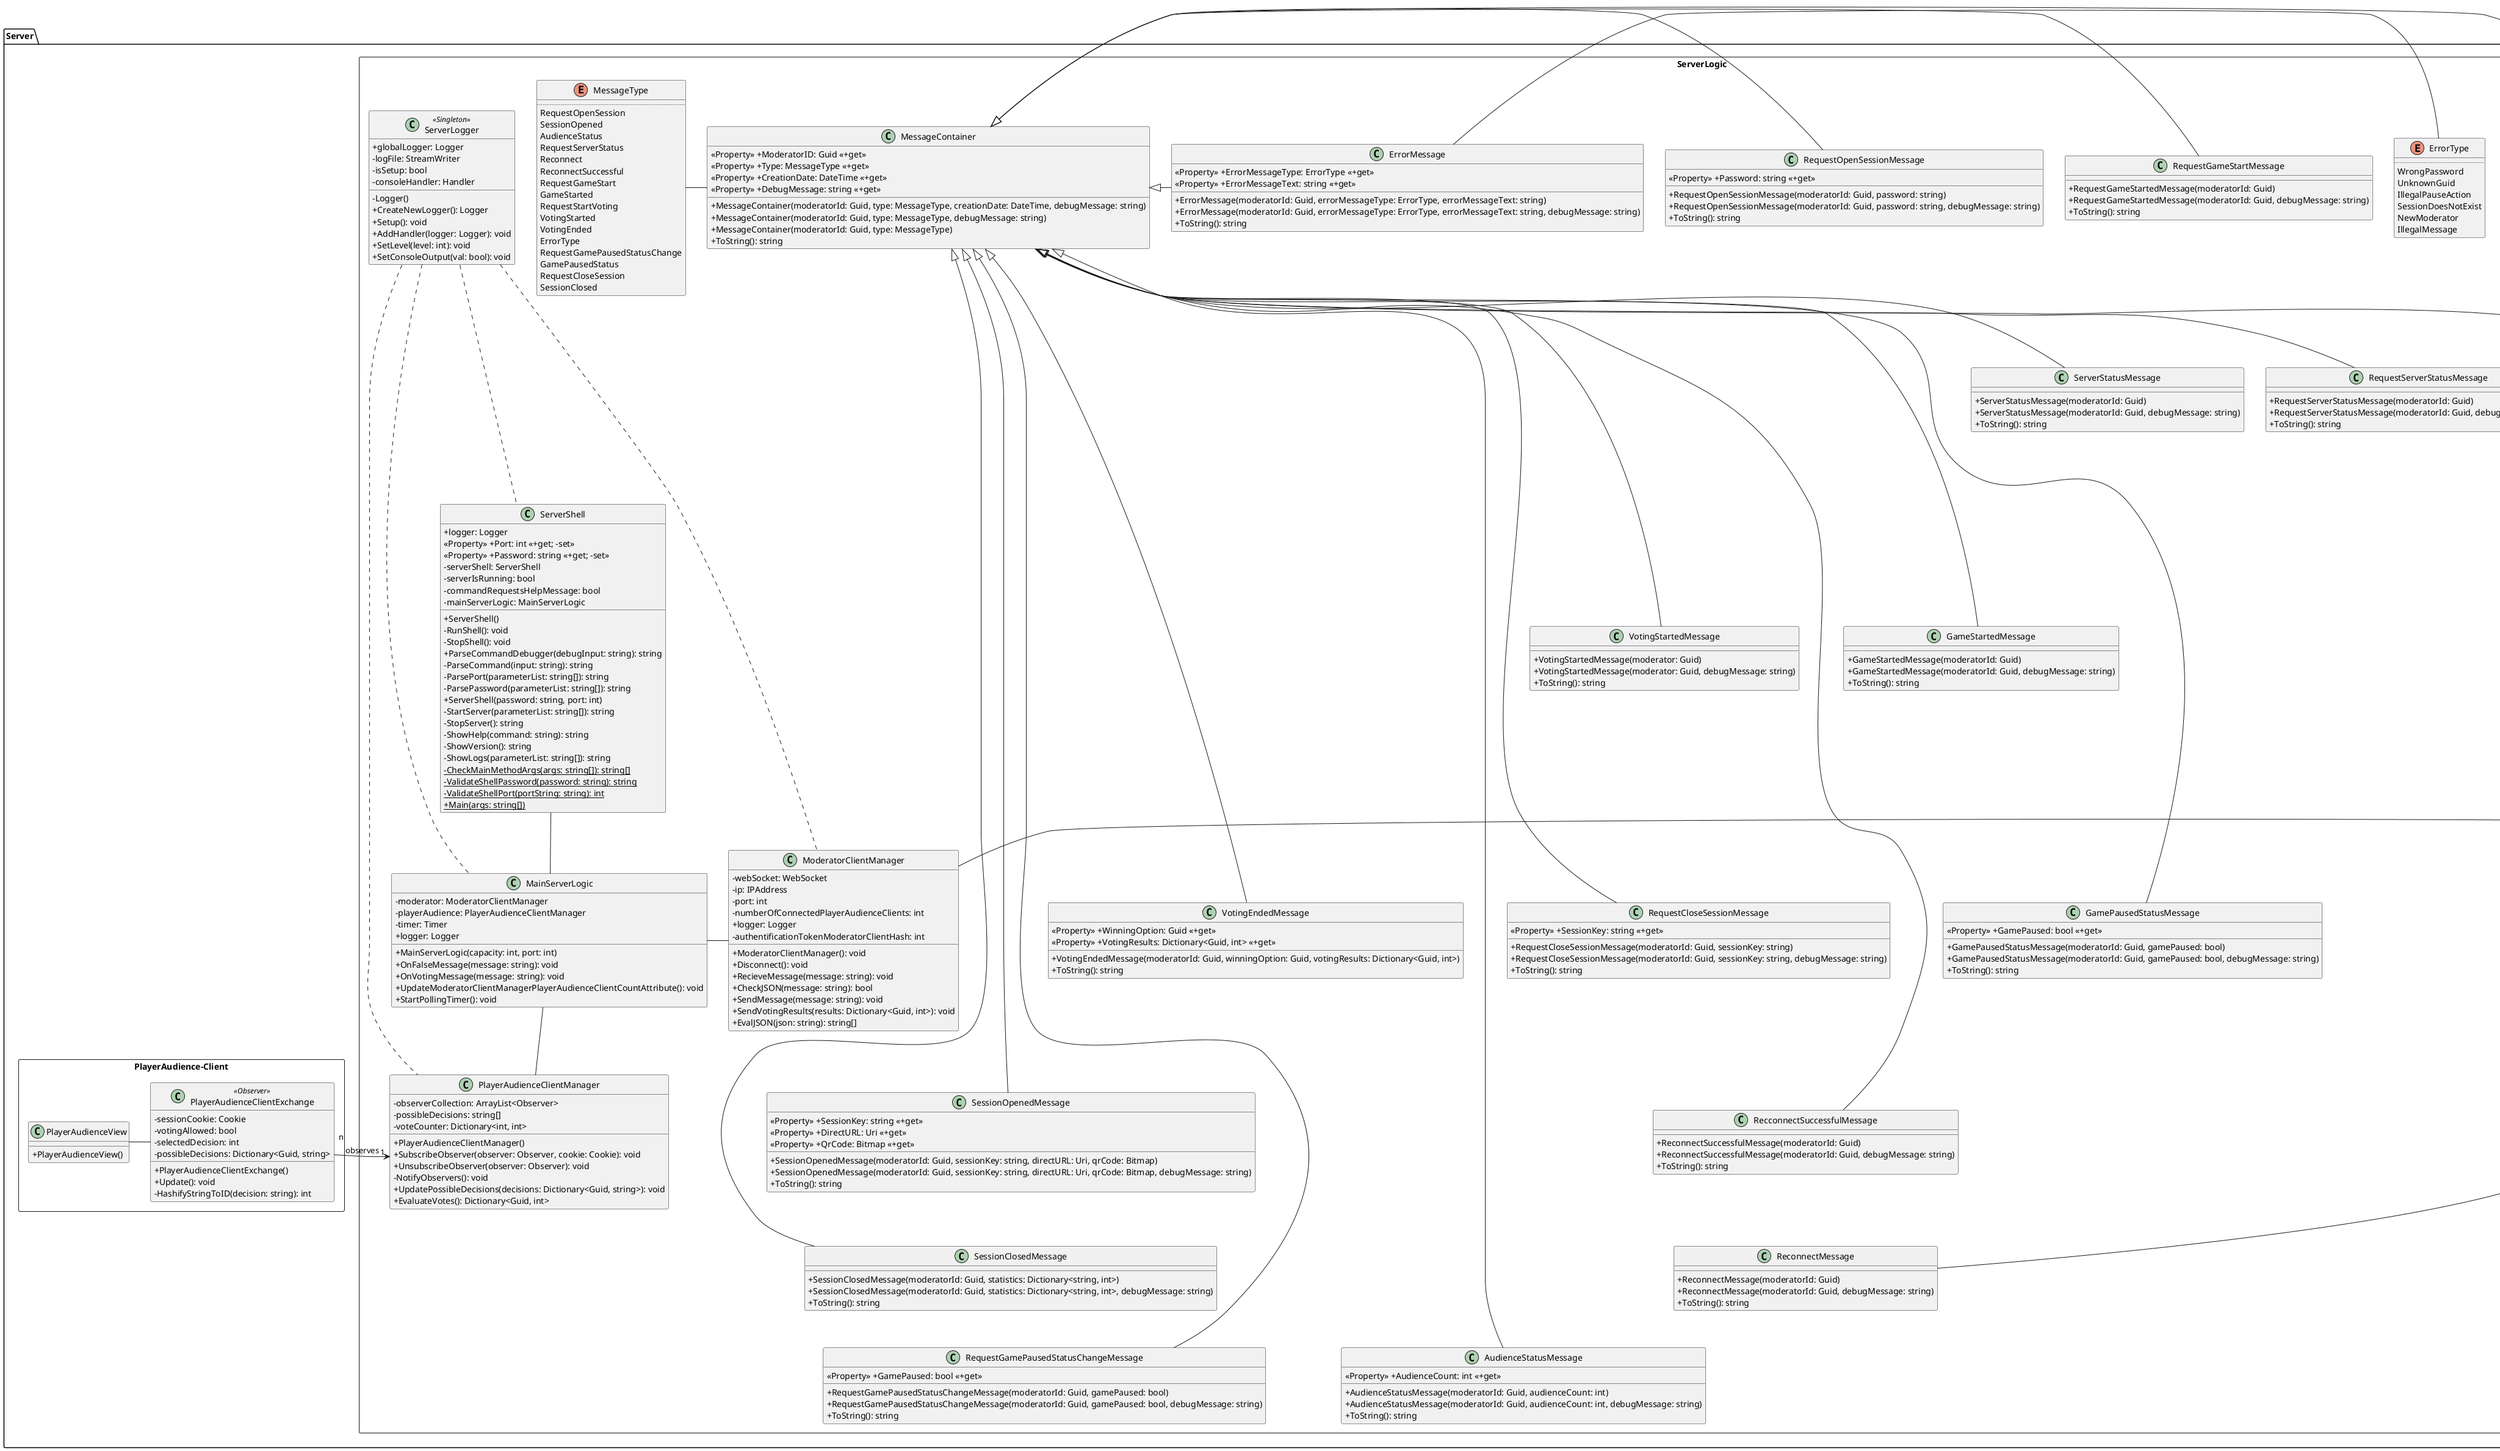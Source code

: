 @startuml

skinparam classAttributeIconSize 0

package "Moderator-Client" {

  class StoryEvent {
    {field} -eventId: int
    {field} -description: string
    {field} -parent: StoryEvent
    {field} -children: StoryEvent[]
    {method} +StoryEvent(parent: StoryEvent, id: int)
    {method} +AddChild(): void
  }

  class StoryGraph {
    {field} -character: Character
    {field} -root: StoryEvent
    {field} -currentEvent: StoryEvent
    {method} +StoryGraph(id: int)
    {method} +LoadGraphFromFile(filepath: string): Graph
    {method} +SaveGraphToFile(filepath: string): void
    {method} +GetNextPossibleEvent(): StoryEvent[]
    {method} +SetCurrentEvent(newCurrentEvent: StoryEvent): void
    {method} +GetNextStoryEventById(id: int): StoryEvent
  }

  class "ModeratorView" as mf {
    {field} -startedOnline: bool
    {method} +ModeratorView()
    {method} +PausePolling(val: bool): void
    {method} +OfflineMode(val: bool): void
  }

  class "ModeratorClientExchange" as mcei{
    {field} -webSocket: WebSocket
    {field} -authentificationGuid: Guid
    {field} -timeoutDuration: int
    {method} +ModeratorClientExchange()
    {method} +SendMessage(message: string): void
    {method} +EvalJSON(json: string): bool
    {method} +GetVotingResults(): int
    {method} +MakeJSON(): string
    {method} +EnterPassword(pw: string): void
  }

  class Skills {
    {field} -communication: int
    {field} -analytics: int
    {field} -partying: int
    {field} -programming: int
    {method} + Skills(commu: int, analy: int, party: int, progr: int)
    {method} + UpdateCommunicationSkill(value: int): void
    {method} + UpdateAnalyticsSkill(value: int): void
    {method} + UpdatePartyingSkill(value: int): void
    {method} + UpdateProgrammingSkill(value: int): void
  }

  class Character {
    {field} -abilities: Skills
    {field} -name: string
    {method} +Character()
  }
  
  StoryEvent "n" --* "1" StoryGraph
  StoryGraph -- mf
  StoryGraph -- Character
  Character -- Skills
  mf -- mcei
  StoryGraph --- mcei
}

package "Server" {
   

  package "ServerLogic" <<Rectangle>>{
    class "ServerShell" as ss {
      {field} +logger: Logger
      {field} <<Property>> +Port: int <<+get; -set>>
      {field} <<Property>> +Password: string <<+get; -set>>
      {field} -serverShell: ServerShell
      {field} -serverIsRunning: bool
      {field} -commandRequestsHelpMessage: bool
      {field} -mainServerLogic: MainServerLogic
      {method} +ServerShell()
      {method} -RunShell(): void
      {method} -StopShell(): void
      {method} +ParseCommandDebugger(debugInput: string): string
      {method} -ParseCommand(input: string): string
      {method} -ParsePort(parameterList: string[]): string
      {method} -ParsePassword(parameterList: string[]): string
      {method} +ServerShell(password: string, port: int)
      {method} -StartServer(parameterList: string[]): string
      {method} -StopServer(): string
      {method} -ShowHelp(command: string): string
      {method} -ShowVersion(): string
      {method} -ShowLogs(parameterList: string[]): string 
      {static} -CheckMainMethodArgs(args: string[]): string[]
      {static} -ValidateShellPassword(password: string): string
      {static} -ValidateShellPort(portString: string): int
      {static} +Main(args: string[])
    }
    

    class "MessageContainer" as messCont {
      {field} <<Property>> +ModeratorID: Guid <<+get>>
      {field} <<Property>> +Type: MessageType <<+get>>
      {field} <<Property>> +CreationDate: DateTime <<+get>>
      {field} <<Property>> +DebugMessage: string <<+get>>
      {method} +MessageContainer(moderatorId: Guid, type: MessageType, creationDate: DateTime, debugMessage: string)
      {method} +MessageContainer(moderatorId: Guid, type: MessageType, debugMessage: string)
      {method} +MessageContainer(moderatorId: Guid, type: MessageType)
      {method} +ToString(): string
    }

    class "AudienceStatusMessage" as audStatMess {
      {field} <<Property>> +AudienceCount: int <<+get>>
      {method} +AudienceStatusMessage(moderatorId: Guid, audienceCount: int)
      {method} +AudienceStatusMessage(moderatorId: Guid, audienceCount: int, debugMessage: string)
      {method} +ToString(): string
    }

    class "ErrorMessage" as errMess{
      {field} <<Property>> +ErrorMessageType: ErrorType <<+get>>
      {field} <<Property>> +ErrorMessageText: string <<+get>>
      {method} +ErrorMessage(moderatorId: Guid, errorMessageType: ErrorType, errorMessageText: string)
      {method} +ErrorMessage(moderatorId: Guid, errorMessageType: ErrorType, errorMessageText: string, debugMessage: string)
      {method} +ToString(): string
    }

    class "GamePausedStatusMessage" as gaPaStatMess{
      {field} <<Property>> +GamePaused: bool <<+get>>
      {method} +GamePausedStatusMessage(moderatorId: Guid, gamePaused: bool)
      {method} +GamePausedStatusMessage(moderatorId: Guid, gamePaused: bool, debugMessage: string)
      {method} +ToString(): string
    }

    class "GameStartedMessage" as gaStartMess{
      {method} +GameStartedMessage(moderatorId: Guid)
      {method} +GameStartedMessage(moderatorId: Guid, debugMessage: string)
      {method} +ToString(): string
    }

    class "ReconnectMessage" as reconnMess{
      {method} +ReconnectMessage(moderatorId: Guid)
      {method} +ReconnectMessage(moderatorId: Guid, debugMessage: string)
      {method} +ToString(): string
    }

    class "RecconnectSuccessfulMessage" as reconnSuccMess{
      {method} +ReconnectSuccessfulMessage(moderatorId: Guid)
      {method} +ReconnectSuccessfulMessage(moderatorId: Guid, debugMessage: string)
      {method} +ToString(): string
    }

    class "RequestCloseSessionMessage" as reqCloseSessMess{
      {field} <<Property>> +SessionKey: string <<+get>>
      {method} +RequestCloseSessionMessage(moderatorId: Guid, sessionKey: string)
      {method} +RequestCloseSessionMessage(moderatorId: Guid, sessionKey: string, debugMessage: string)
      {method} +ToString(): string
    }

    class "RequestGamePausedStatusChangeMessage" as reqGaPaStatMess{
      {field} <<Property>> +GamePaused: bool <<+get>>
      {method} +RequestGamePausedStatusChangeMessage(moderatorId: Guid, gamePaused: bool)
      {method} +RequestGamePausedStatusChangeMessage(moderatorId: Guid, gamePaused: bool, debugMessage: string)
      {method} +ToString(): string
    }

    class "RequestGameStartMessage" as reqGaStartMess{
      {method} +RequestGameStartedMessage(moderatorId: Guid)
      {method} +RequestGameStartedMessage(moderatorId: Guid, debugMessage: string)
      {method} +ToString(): string
    }

    class "RequestOpenSessionMessage" as reqOpSessMess{
      {field} <<Property>> +Password: string <<+get>>
      {method} +RequestOpenSessionMessage(moderatorId: Guid, password: string)
      {method} +RequestOpenSessionMessage(moderatorId: Guid, password: string, debugMessage: string)
      {method} +ToString(): string
    }

    class "RequestServerStatusMessage" as reqServStatMess{
      {method} +RequestServerStatusMessage(moderatorId: Guid)
      {method} +RequestServerStatusMessage(moderatorId: Guid, debugMessage: string)
      {method} +ToString(): string
    }

    class "RequestStartVotingMessage" as reqStartVotMess{
      {field} <<Property>> +VotingTime: int <<+get>>
      {field} <<Property>> +VotingOptions: Dictionary<Guid, string> <<+get>>
      {method} +RequestStartVotingMessage(moderatorId: Guid, votingTime: int, votingOptions: Dictionary<Guid, string>)
      {method} +RequestStartVotingMessage(moderatorId: Guid, votingTime: int, votingOptions: Dictionary<Guid, string>, debugMessage: string)
      {method} +ToString(): string
    }

    class "ServerStatusMessage" as servStatMess{
      {method} +ServerStatusMessage(moderatorId: Guid)
      {method} +ServerStatusMessage(moderatorId: Guid, debugMessage: string)
      {method} +ToString(): string
    }

    class "SessionClosedMessage" as sessClosedMess{
      {method} +SessionClosedMessage(moderatorId: Guid, statistics: Dictionary<string, int>)
      {method} +SessionClosedMessage(moderatorId: Guid, statistics: Dictionary<string, int>, debugMessage: string)
      {method} +ToString(): string
    }

    class "SessionOpenedMessage" as sessOpMess{
      {field} <<Property>> +SessionKey: string <<+get>>
      {field} <<Property>> +DirectURL: Uri <<+get>>
      {field} <<Property>> +QrCode: Bitmap <<+get>>
      {method} +SessionOpenedMessage(moderatorId: Guid, sessionKey: string, directURL: Uri, qrCode: Bitmap)
      {method} +SessionOpenedMessage(moderatorId: Guid, sessionKey: string, directURL: Uri, qrCode: Bitmap, debugMessage: string)
      {method} +ToString(): string
    }

    class "VotingEndedMessage" as votEndMess{
      {field} <<Property>> +WinningOption: Guid <<+get>>
      {field} <<Property>> +VotingResults: Dictionary<Guid, int> <<+get>>
      {method} +VotingEndedMessage(moderatorId: Guid, winningOption: Guid, votingResults: Dictionary<Guid, int>)
      {method} +ToString(): string
    }

    class "VotingStartedMessage" as votStartMess{
      {method} +VotingStartedMessage(moderator: Guid)
      {method} +VotingStartedMessage(moderator: Guid, debugMessage: string)
      {method} +ToString(): string
    }

    skinparam enum{
      BackgroundColor Wheat
      BorderColor Wheat
    }

    enum "ErrorType" as errorType {
      ..
      WrongPassword
      UnknownGuid
      IllegalPauseAction
      SessionDoesNotExist
      NewModerator
      IllegalMessage
    }

    enum "MessageType" as messType{
      ..
      RequestOpenSession
      SessionOpened
      AudienceStatus
      RequestServerStatus
      Reconnect
      ReconnectSuccessful
      RequestGameStart
      GameStarted
      RequestStartVoting
      VotingStarted
      VotingEnded
      ErrorType
      RequestGamePausedStatusChange
      GamePausedStatus
      RequestCloseSession
      SessionClosed
    }


    class "ModeratorClientManager" as cm {
      {field} -webSocket: WebSocket
      {field} -ip: IPAddress
      {field} -port: int
      {field} -numberOfConnectedPlayerAudienceClients: int
      {field} +logger: Logger
      {field} -authentificationTokenModeratorClientHash: int
      {method} +ModeratorClientManager(): void
      {method} +Disconnect(): void
      {method} +RecieveMessage(message: string): void
      {method} +CheckJSON(message: string): bool
      {method} +SendMessage(message: string): void
      {method} +SendVotingResults(results: Dictionary<Guid, int>): void
      {method} +EvalJSON(json: string): string[]

    }    

    class "MainServerLogic" as msl {
      {field} -moderator: ModeratorClientManager
      {field} -playerAudience: PlayerAudienceClientManager
      {field} -timer: Timer
      {field} +logger: Logger
      {method} +MainServerLogic(capacity: int, port: int)
      {method} +OnFalseMessage(message: string): void
      {method} +OnVotingMessage(message: string): void
      {method} +UpdateModeratorClientManagerPlayerAudienceClientCountAttribute(): void
      {method} +StartPollingTimer(): void
    }

    class "PlayerAudienceClientManager" as api {
        {field} -observerCollection: ArrayList<Observer>
        {field} -possibleDecisions: string[]
        {field} -voteCounter: Dictionary<int, int>
        {method} +PlayerAudienceClientManager()
        {method} +SubscribeObserver(observer: Observer, cookie: Cookie): void
        {method} +UnsubscribeObserver(observer: Observer): void
        {method} -NotifyObservers(): void
        {method} +UpdatePossibleDecisions(decisions: Dictionary<Guid, string>): void
        {method} +EvaluateVotes(): Dictionary<Guid, int>
  }

    class "ServerLogger" as sl <<Singleton>> {
      {field} +globalLogger: Logger
      {field} -logFile: StreamWriter
      {field} -isSetup: bool
      {field} -consoleHandler: Handler
      {method} -Logger()
      {method} +CreateNewLogger(): Logger
      {method} +Setup(): void
      {method} +AddHandler(logger: Logger): void
      {method} +SetLevel(level: int): void
      {method} +SetConsoleOutput(val: bool): void
    }
  }
  package "PlayerAudience-Client" <<Rectangle>>{  
    class "PlayerAudienceClientExchange" as pace <<Observer>>{
      {field} -sessionCookie: Cookie
      {field} -votingAllowed: bool
      {field} -selectedDecision: int
      {field} -possibleDecisions: Dictionary<Guid, string>
      {method} +PlayerAudienceClientExchange()
      {method} +Update(): void
      {method} -HashifyStringToID(decision: string): int
    }

    class "PlayerAudienceView" as pav {
      {method} +PlayerAudienceView()
    }
  }
  ss -- msl
  msl - cm
  msl -down- api
  sl ... cm
  sl ... msl
  sl ... api
  sl ... ss
  pace -left- pav
  api "1" <-right- "n" pace : observes
  messCont <|- audStatMess
  messCont <|- gaPaStatMess
  messCont <|- gaStartMess
  messCont <|- reconnMess
  messCont <|- reconnSuccMess
  messCont <|- reqCloseSessMess
  messCont <|- reqGaPaStatMess
  messCont <|- reqGaStartMess
  messCont <|- reqOpSessMess
  messCont <|- reqServStatMess
  messCont <|- reqStartVotMess
  messCont <|- servStatMess
  messCont <|- sessClosedMess
  messCont <|- sessOpMess
  messCont <|- votEndMess
  messCont <|- votStartMess
  messCont <|- errMess
  messCont -left- messType
  errMess - errorType

  votStartMess -[hidden]- votEndMess
  votEndMess -[hidden]- sessOpMess
  sessOpMess -[hidden]- sessClosedMess
  sessClosedMess -[hidden]- reqGaPaStatMess
  reqCloseSessMess -[hidden]- reconnSuccMess
  reconnSuccMess -[hidden]- reconnMess
  servStatMess -[hidden]- reqStartVotMess
  reqStartVotMess -[hidden]-reqServStatMess
  reqServStatMess -[hidden]- gaStartMess
  gaStartMess -[hidden]-gaPaStatMess
  reconnMess -[hidden]- audStatMess
  reqStartVotMess -[hidden]- servStatMess
  servStatMess -[hidden]- votStartMess
  votStartMess -[hidden]-reqCloseSessMess

  
}

mcei -right- cm

@enduml